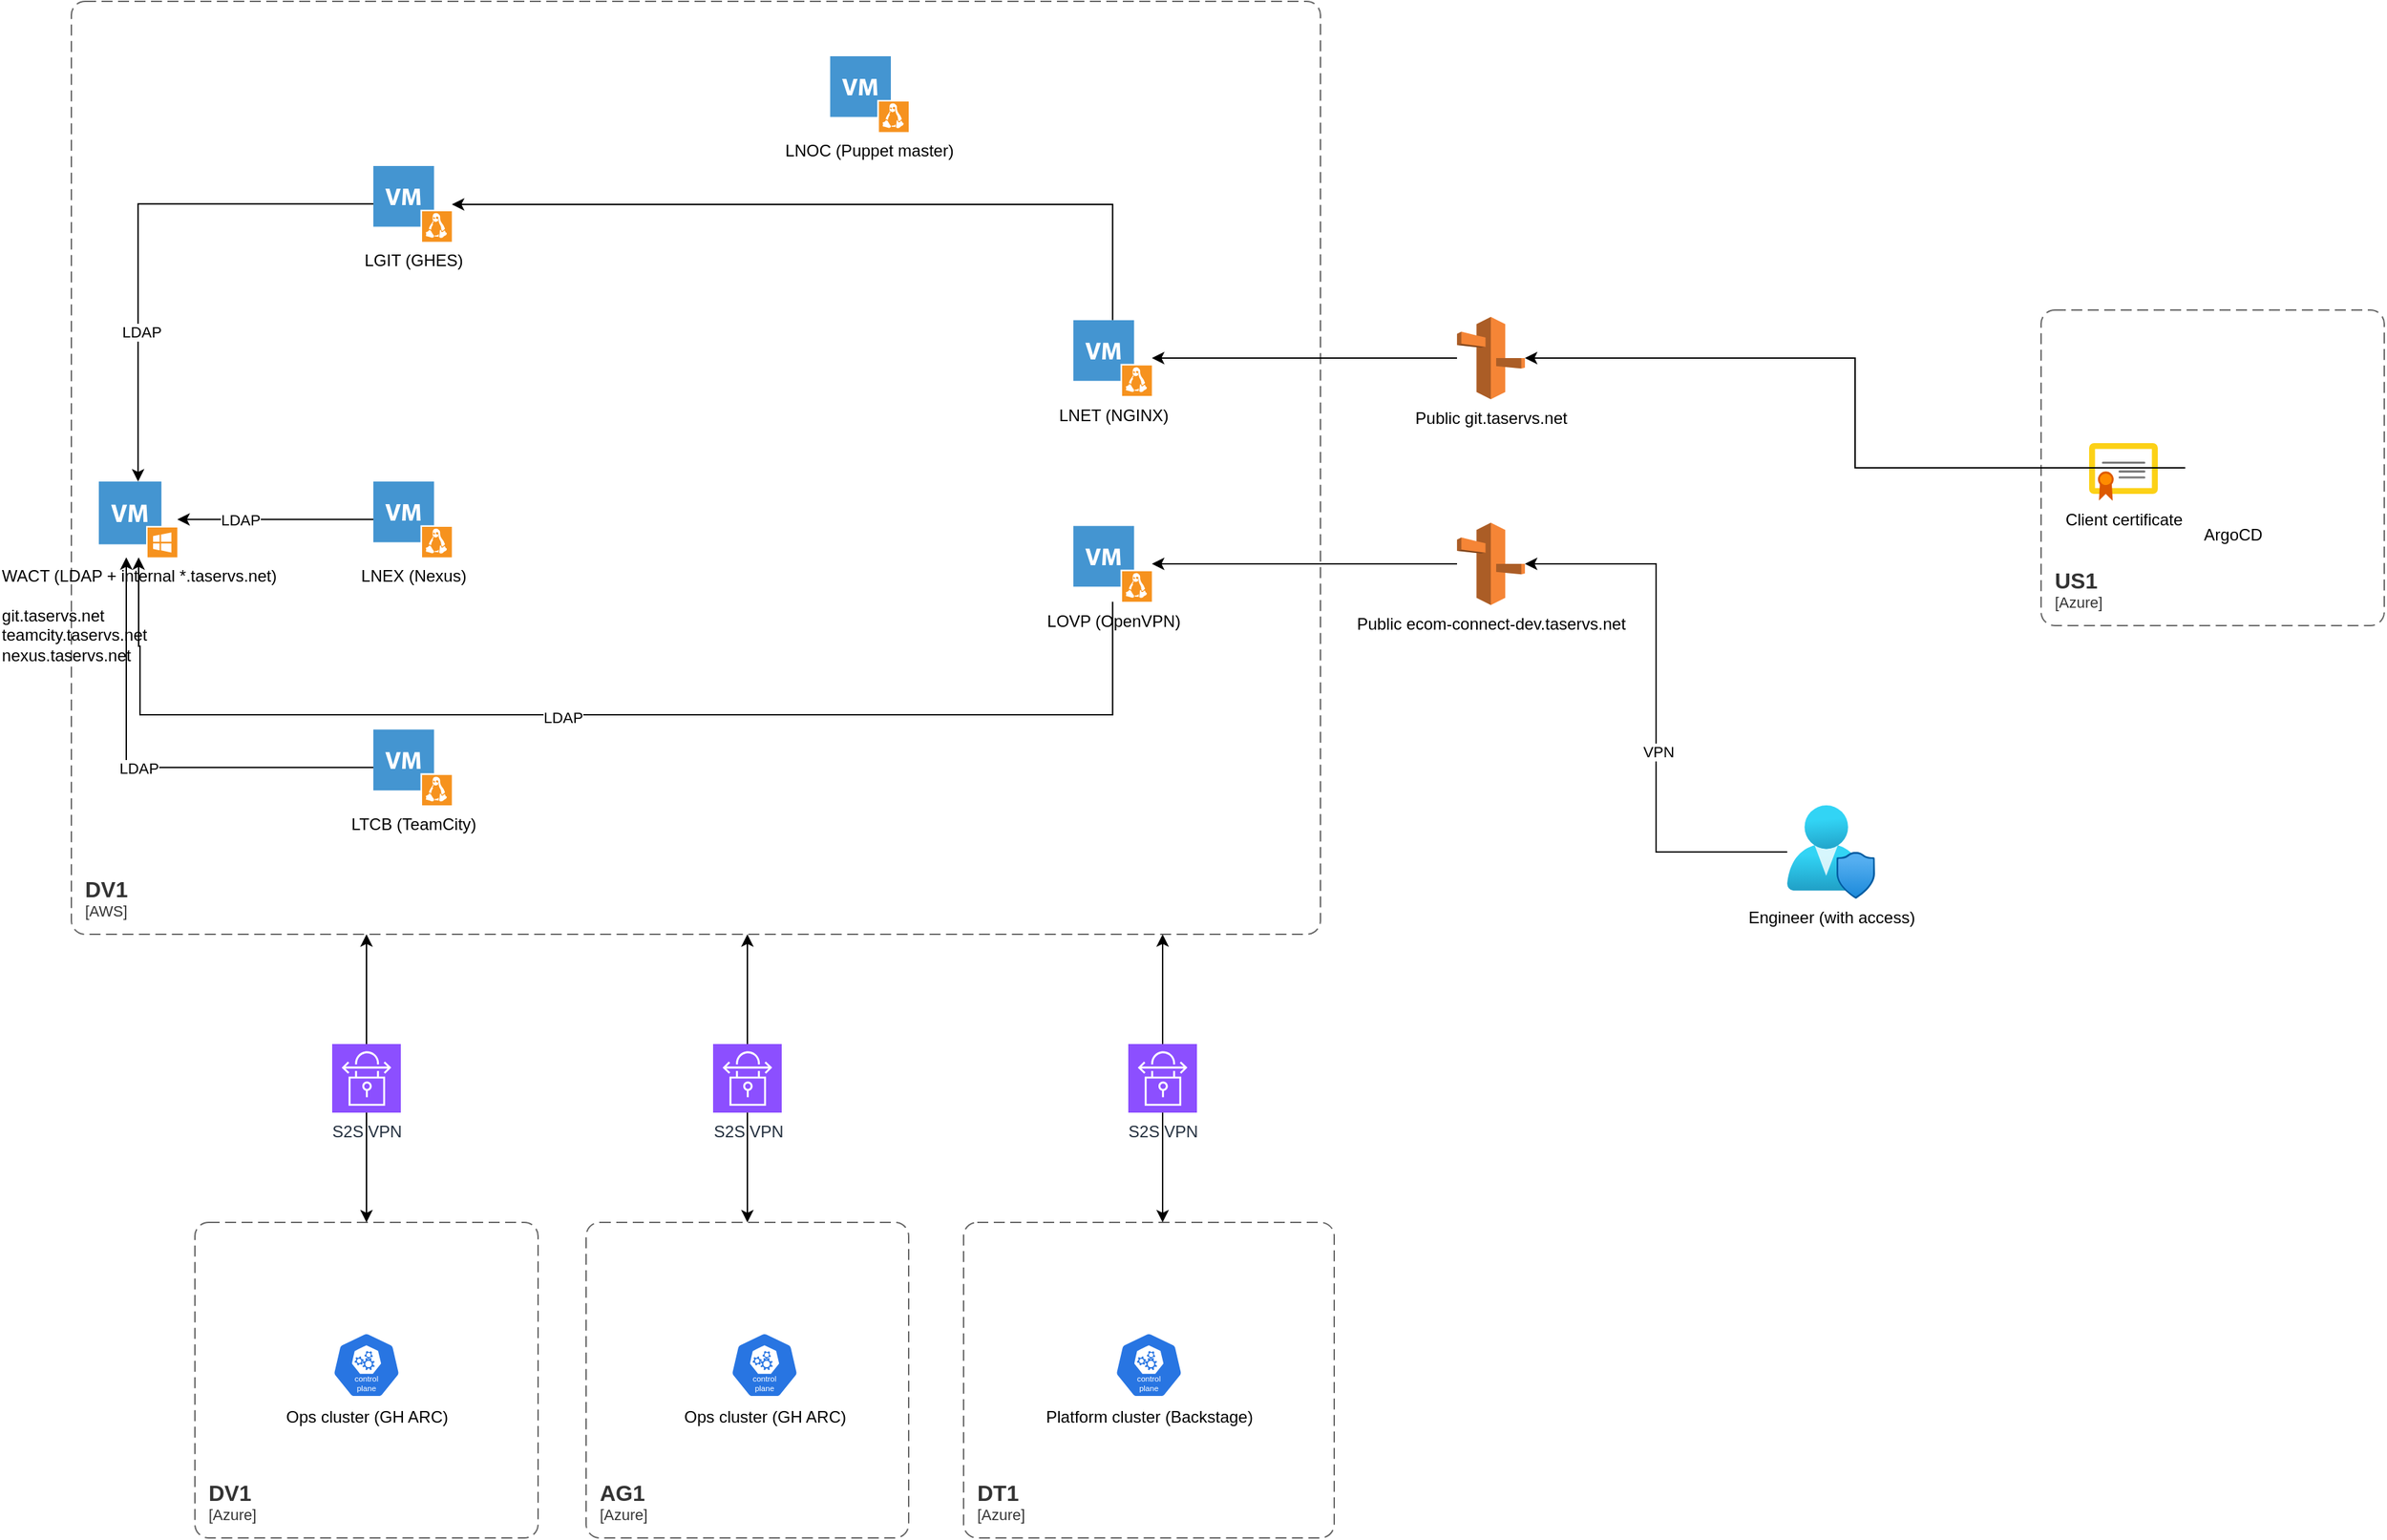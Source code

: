 <mxfile version="26.1.0">
  <diagram name="Page-1" id="5gHTe7L51xCgyEdPg6Vv">
    <mxGraphModel dx="2682" dy="2308" grid="1" gridSize="10" guides="1" tooltips="1" connect="1" arrows="1" fold="1" page="1" pageScale="1" pageWidth="850" pageHeight="1100" math="0" shadow="0">
      <root>
        <mxCell id="0" />
        <mxCell id="1" parent="0" />
        <object placeholders="1" c4Name="DV1" c4Type="SystemScopeBoundary" c4Application="AWS" label="&lt;font style=&quot;font-size: 16px&quot;&gt;&lt;b&gt;&lt;div style=&quot;text-align: left&quot;&gt;%c4Name%&lt;/div&gt;&lt;/b&gt;&lt;/font&gt;&lt;div style=&quot;text-align: left&quot;&gt;[%c4Application%]&lt;/div&gt;" id="JPQwxbyP2aDbhnjHrj1Q-3">
          <mxCell style="rounded=1;fontSize=11;whiteSpace=wrap;html=1;dashed=1;arcSize=20;fillColor=none;strokeColor=#666666;fontColor=#333333;labelBackgroundColor=none;align=left;verticalAlign=bottom;labelBorderColor=none;spacingTop=0;spacing=10;dashPattern=8 4;metaEdit=1;rotatable=0;perimeter=rectanglePerimeter;noLabel=0;labelPadding=0;allowArrows=0;connectable=0;expand=0;recursiveResize=0;editable=1;pointerEvents=0;absoluteArcSize=1;points=[[0.25,0,0],[0.5,0,0],[0.75,0,0],[1,0.25,0],[1,0.5,0],[1,0.75,0],[0.75,1,0],[0.5,1,0],[0.25,1,0],[0,0.75,0],[0,0.5,0],[0,0.25,0]];" vertex="1" parent="1">
            <mxGeometry x="-160" y="-70" width="910" height="680" as="geometry" />
          </mxCell>
        </object>
        <mxCell id="JPQwxbyP2aDbhnjHrj1Q-35" style="edgeStyle=orthogonalEdgeStyle;rounded=0;orthogonalLoop=1;jettySize=auto;html=1;" edge="1" parent="1" source="JPQwxbyP2aDbhnjHrj1Q-6" target="JPQwxbyP2aDbhnjHrj1Q-10">
          <mxGeometry relative="1" as="geometry">
            <Array as="points">
              <mxPoint x="599" y="78" />
            </Array>
          </mxGeometry>
        </mxCell>
        <mxCell id="JPQwxbyP2aDbhnjHrj1Q-6" value="LNET (NGINX)" style="shadow=0;dashed=0;html=1;strokeColor=none;fillColor=#4495D1;labelPosition=center;verticalLabelPosition=bottom;verticalAlign=top;align=center;outlineConnect=0;shape=mxgraph.veeam.vm_linux;" vertex="1" parent="1">
          <mxGeometry x="570" y="162.4" width="57.2" height="55.2" as="geometry" />
        </mxCell>
        <mxCell id="JPQwxbyP2aDbhnjHrj1Q-7" value="&lt;div&gt;WACT (LDAP + internal *.taservs.net)&lt;/div&gt;&lt;div&gt;&lt;br&gt;&lt;/div&gt;&lt;div align=&quot;left&quot;&gt;git.taservs.net&lt;/div&gt;&lt;div align=&quot;left&quot;&gt;teamcity.taservs.net&lt;/div&gt;&lt;div align=&quot;left&quot;&gt;nexus.taservs.net&lt;/div&gt;" style="shadow=0;dashed=0;html=1;strokeColor=none;fillColor=#4495D1;labelPosition=center;verticalLabelPosition=bottom;verticalAlign=top;align=center;outlineConnect=0;shape=mxgraph.veeam.vm_windows;" vertex="1" parent="1">
          <mxGeometry x="-140" y="280.0" width="57.2" height="55.2" as="geometry" />
        </mxCell>
        <mxCell id="JPQwxbyP2aDbhnjHrj1Q-60" style="edgeStyle=orthogonalEdgeStyle;rounded=0;orthogonalLoop=1;jettySize=auto;html=1;" edge="1" parent="1" source="JPQwxbyP2aDbhnjHrj1Q-8" target="JPQwxbyP2aDbhnjHrj1Q-7">
          <mxGeometry relative="1" as="geometry">
            <mxPoint x="60" y="380" as="targetPoint" />
            <Array as="points">
              <mxPoint x="599" y="450" />
              <mxPoint x="-110" y="450" />
              <mxPoint x="-110" y="400" />
              <mxPoint x="-111" y="400" />
            </Array>
          </mxGeometry>
        </mxCell>
        <mxCell id="JPQwxbyP2aDbhnjHrj1Q-61" value="&lt;div&gt;LDAP&lt;/div&gt;" style="edgeLabel;html=1;align=center;verticalAlign=middle;resizable=0;points=[];" vertex="1" connectable="0" parent="JPQwxbyP2aDbhnjHrj1Q-60">
          <mxGeometry x="0.065" y="2" relative="1" as="geometry">
            <mxPoint as="offset" />
          </mxGeometry>
        </mxCell>
        <mxCell id="JPQwxbyP2aDbhnjHrj1Q-8" value="LOVP (OpenVPN)" style="shadow=0;dashed=0;html=1;strokeColor=none;fillColor=#4495D1;labelPosition=center;verticalLabelPosition=bottom;verticalAlign=top;align=center;outlineConnect=0;shape=mxgraph.veeam.vm_linux;" vertex="1" parent="1">
          <mxGeometry x="570" y="312.4" width="57.2" height="55.2" as="geometry" />
        </mxCell>
        <mxCell id="JPQwxbyP2aDbhnjHrj1Q-55" style="edgeStyle=orthogonalEdgeStyle;rounded=0;orthogonalLoop=1;jettySize=auto;html=1;" edge="1" parent="1" source="JPQwxbyP2aDbhnjHrj1Q-9" target="JPQwxbyP2aDbhnjHrj1Q-7">
          <mxGeometry relative="1" as="geometry">
            <Array as="points">
              <mxPoint x="-120" y="488" />
            </Array>
          </mxGeometry>
        </mxCell>
        <mxCell id="JPQwxbyP2aDbhnjHrj1Q-56" value="LDAP" style="edgeLabel;html=1;align=center;verticalAlign=middle;resizable=0;points=[];" vertex="1" connectable="0" parent="JPQwxbyP2aDbhnjHrj1Q-55">
          <mxGeometry x="0.028" relative="1" as="geometry">
            <mxPoint as="offset" />
          </mxGeometry>
        </mxCell>
        <mxCell id="JPQwxbyP2aDbhnjHrj1Q-9" value="LTCB (TeamCity)" style="shadow=0;dashed=0;html=1;strokeColor=none;fillColor=#4495D1;labelPosition=center;verticalLabelPosition=bottom;verticalAlign=top;align=center;outlineConnect=0;shape=mxgraph.veeam.vm_linux;" vertex="1" parent="1">
          <mxGeometry x="60" y="460.8" width="57.2" height="55.2" as="geometry" />
        </mxCell>
        <mxCell id="JPQwxbyP2aDbhnjHrj1Q-54" style="edgeStyle=orthogonalEdgeStyle;rounded=0;orthogonalLoop=1;jettySize=auto;html=1;" edge="1" parent="1" source="JPQwxbyP2aDbhnjHrj1Q-10" target="JPQwxbyP2aDbhnjHrj1Q-7">
          <mxGeometry relative="1" as="geometry">
            <mxPoint x="-50" y="280" as="targetPoint" />
          </mxGeometry>
        </mxCell>
        <mxCell id="JPQwxbyP2aDbhnjHrj1Q-57" value="LDAP" style="edgeLabel;html=1;align=center;verticalAlign=middle;resizable=0;points=[];" vertex="1" connectable="0" parent="JPQwxbyP2aDbhnjHrj1Q-54">
          <mxGeometry x="0.416" y="2" relative="1" as="geometry">
            <mxPoint as="offset" />
          </mxGeometry>
        </mxCell>
        <mxCell id="JPQwxbyP2aDbhnjHrj1Q-10" value="LGIT (GHES)" style="shadow=0;dashed=0;html=1;strokeColor=none;fillColor=#4495D1;labelPosition=center;verticalLabelPosition=bottom;verticalAlign=top;align=center;outlineConnect=0;shape=mxgraph.veeam.vm_linux;" vertex="1" parent="1">
          <mxGeometry x="60.0" y="50.0" width="57.2" height="55.2" as="geometry" />
        </mxCell>
        <mxCell id="JPQwxbyP2aDbhnjHrj1Q-11" value="LNOC (Puppet master)" style="shadow=0;dashed=0;html=1;strokeColor=none;fillColor=#4495D1;labelPosition=center;verticalLabelPosition=bottom;verticalAlign=top;align=center;outlineConnect=0;shape=mxgraph.veeam.vm_linux;" vertex="1" parent="1">
          <mxGeometry x="392.8" y="-30" width="57.2" height="55.2" as="geometry" />
        </mxCell>
        <mxCell id="JPQwxbyP2aDbhnjHrj1Q-58" style="edgeStyle=orthogonalEdgeStyle;rounded=0;orthogonalLoop=1;jettySize=auto;html=1;" edge="1" parent="1" source="JPQwxbyP2aDbhnjHrj1Q-12" target="JPQwxbyP2aDbhnjHrj1Q-7">
          <mxGeometry relative="1" as="geometry" />
        </mxCell>
        <mxCell id="JPQwxbyP2aDbhnjHrj1Q-59" value="LDAP" style="edgeLabel;html=1;align=center;verticalAlign=middle;resizable=0;points=[];" vertex="1" connectable="0" parent="JPQwxbyP2aDbhnjHrj1Q-58">
          <mxGeometry x="0.358" relative="1" as="geometry">
            <mxPoint as="offset" />
          </mxGeometry>
        </mxCell>
        <mxCell id="JPQwxbyP2aDbhnjHrj1Q-12" value="LNEX (Nexus)" style="shadow=0;dashed=0;html=1;strokeColor=none;fillColor=#4495D1;labelPosition=center;verticalLabelPosition=bottom;verticalAlign=top;align=center;outlineConnect=0;shape=mxgraph.veeam.vm_linux;" vertex="1" parent="1">
          <mxGeometry x="60.0" y="280" width="57.2" height="55.2" as="geometry" />
        </mxCell>
        <object placeholders="1" c4Name="AG1" c4Type="SystemScopeBoundary" c4Application="Azure" label="&lt;font style=&quot;font-size: 16px&quot;&gt;&lt;b&gt;&lt;div style=&quot;text-align: left&quot;&gt;%c4Name%&lt;/div&gt;&lt;/b&gt;&lt;/font&gt;&lt;div style=&quot;text-align: left&quot;&gt;[%c4Application%]&lt;/div&gt;" id="JPQwxbyP2aDbhnjHrj1Q-13">
          <mxCell style="rounded=1;fontSize=11;whiteSpace=wrap;html=1;dashed=1;arcSize=20;fillColor=none;strokeColor=#666666;fontColor=#333333;labelBackgroundColor=none;align=left;verticalAlign=bottom;labelBorderColor=none;spacingTop=0;spacing=10;dashPattern=8 4;metaEdit=1;rotatable=0;perimeter=rectanglePerimeter;noLabel=0;labelPadding=0;allowArrows=0;connectable=0;expand=0;recursiveResize=0;editable=1;pointerEvents=0;absoluteArcSize=1;points=[[0.25,0,0],[0.5,0,0],[0.75,0,0],[1,0.25,0],[1,0.5,0],[1,0.75,0],[0.75,1,0],[0.5,1,0],[0.25,1,0],[0,0.75,0],[0,0.5,0],[0,0.25,0]];" vertex="1" parent="1">
            <mxGeometry x="215" y="820" width="235" height="230" as="geometry" />
          </mxCell>
        </object>
        <object placeholders="1" c4Name="DT1" c4Type="SystemScopeBoundary" c4Application="Azure" label="&lt;font style=&quot;font-size: 16px&quot;&gt;&lt;b&gt;&lt;div style=&quot;text-align: left&quot;&gt;%c4Name%&lt;/div&gt;&lt;/b&gt;&lt;/font&gt;&lt;div style=&quot;text-align: left&quot;&gt;[%c4Application%]&lt;/div&gt;" id="JPQwxbyP2aDbhnjHrj1Q-14">
          <mxCell style="rounded=1;fontSize=11;whiteSpace=wrap;html=1;dashed=1;arcSize=20;fillColor=none;strokeColor=#666666;fontColor=#333333;labelBackgroundColor=none;align=left;verticalAlign=bottom;labelBorderColor=none;spacingTop=0;spacing=10;dashPattern=8 4;metaEdit=1;rotatable=0;perimeter=rectanglePerimeter;noLabel=0;labelPadding=0;allowArrows=0;connectable=0;expand=0;recursiveResize=0;editable=1;pointerEvents=0;absoluteArcSize=1;points=[[0.25,0,0],[0.5,0,0],[0.75,0,0],[1,0.25,0],[1,0.5,0],[1,0.75,0],[0.75,1,0],[0.5,1,0],[0.25,1,0],[0,0.75,0],[0,0.5,0],[0,0.25,0]];" vertex="1" parent="1">
            <mxGeometry x="490" y="820" width="270" height="230" as="geometry" />
          </mxCell>
        </object>
        <object placeholders="1" c4Name="DV1" c4Type="SystemScopeBoundary" c4Application="Azure" label="&lt;font style=&quot;font-size: 16px&quot;&gt;&lt;b&gt;&lt;div style=&quot;text-align: left&quot;&gt;%c4Name%&lt;/div&gt;&lt;/b&gt;&lt;/font&gt;&lt;div style=&quot;text-align: left&quot;&gt;[%c4Application%]&lt;/div&gt;" id="JPQwxbyP2aDbhnjHrj1Q-15">
          <mxCell style="rounded=1;fontSize=11;whiteSpace=wrap;html=1;dashed=1;arcSize=20;fillColor=none;strokeColor=#666666;fontColor=#333333;labelBackgroundColor=none;align=left;verticalAlign=bottom;labelBorderColor=none;spacingTop=0;spacing=10;dashPattern=8 4;metaEdit=1;rotatable=0;perimeter=rectanglePerimeter;noLabel=0;labelPadding=0;allowArrows=0;connectable=0;expand=0;recursiveResize=0;editable=1;pointerEvents=0;absoluteArcSize=1;points=[[0.25,0,0],[0.5,0,0],[0.75,0,0],[1,0.25,0],[1,0.5,0],[1,0.75,0],[0.75,1,0],[0.5,1,0],[0.25,1,0],[0,0.75,0],[0,0.5,0],[0,0.25,0]];" vertex="1" parent="1">
            <mxGeometry x="-70" y="820" width="250" height="230" as="geometry" />
          </mxCell>
        </object>
        <mxCell id="JPQwxbyP2aDbhnjHrj1Q-22" style="edgeStyle=orthogonalEdgeStyle;rounded=0;orthogonalLoop=1;jettySize=auto;html=1;exitX=0.5;exitY=0;exitDx=0;exitDy=0;exitPerimeter=0;" edge="1" parent="1" source="JPQwxbyP2aDbhnjHrj1Q-16">
          <mxGeometry relative="1" as="geometry">
            <mxPoint x="55" y="610" as="targetPoint" />
          </mxGeometry>
        </mxCell>
        <mxCell id="JPQwxbyP2aDbhnjHrj1Q-24" style="edgeStyle=orthogonalEdgeStyle;rounded=0;orthogonalLoop=1;jettySize=auto;html=1;" edge="1" parent="1" source="JPQwxbyP2aDbhnjHrj1Q-16">
          <mxGeometry relative="1" as="geometry">
            <mxPoint x="55" y="820" as="targetPoint" />
          </mxGeometry>
        </mxCell>
        <mxCell id="JPQwxbyP2aDbhnjHrj1Q-16" value="S2S VPN" style="sketch=0;points=[[0,0,0],[0.25,0,0],[0.5,0,0],[0.75,0,0],[1,0,0],[0,1,0],[0.25,1,0],[0.5,1,0],[0.75,1,0],[1,1,0],[0,0.25,0],[0,0.5,0],[0,0.75,0],[1,0.25,0],[1,0.5,0],[1,0.75,0]];outlineConnect=0;fontColor=#232F3E;fillColor=#8C4FFF;strokeColor=#ffffff;dashed=0;verticalLabelPosition=bottom;verticalAlign=top;align=center;html=1;fontSize=12;fontStyle=0;aspect=fixed;shape=mxgraph.aws4.resourceIcon;resIcon=mxgraph.aws4.site_to_site_vpn;" vertex="1" parent="1">
          <mxGeometry x="30" y="690" width="50" height="50" as="geometry" />
        </mxCell>
        <mxCell id="JPQwxbyP2aDbhnjHrj1Q-25" style="edgeStyle=orthogonalEdgeStyle;rounded=0;orthogonalLoop=1;jettySize=auto;html=1;" edge="1" parent="1" source="JPQwxbyP2aDbhnjHrj1Q-17">
          <mxGeometry relative="1" as="geometry">
            <mxPoint x="332.5" y="610" as="targetPoint" />
          </mxGeometry>
        </mxCell>
        <mxCell id="JPQwxbyP2aDbhnjHrj1Q-26" style="edgeStyle=orthogonalEdgeStyle;rounded=0;orthogonalLoop=1;jettySize=auto;html=1;" edge="1" parent="1" source="JPQwxbyP2aDbhnjHrj1Q-17">
          <mxGeometry relative="1" as="geometry">
            <mxPoint x="332.5" y="820" as="targetPoint" />
          </mxGeometry>
        </mxCell>
        <mxCell id="JPQwxbyP2aDbhnjHrj1Q-17" value="S2S VPN" style="sketch=0;points=[[0,0,0],[0.25,0,0],[0.5,0,0],[0.75,0,0],[1,0,0],[0,1,0],[0.25,1,0],[0.5,1,0],[0.75,1,0],[1,1,0],[0,0.25,0],[0,0.5,0],[0,0.75,0],[1,0.25,0],[1,0.5,0],[1,0.75,0]];outlineConnect=0;fontColor=#232F3E;fillColor=#8C4FFF;strokeColor=#ffffff;dashed=0;verticalLabelPosition=bottom;verticalAlign=top;align=center;html=1;fontSize=12;fontStyle=0;aspect=fixed;shape=mxgraph.aws4.resourceIcon;resIcon=mxgraph.aws4.site_to_site_vpn;" vertex="1" parent="1">
          <mxGeometry x="307.5" y="690" width="50" height="50" as="geometry" />
        </mxCell>
        <mxCell id="JPQwxbyP2aDbhnjHrj1Q-27" style="edgeStyle=orthogonalEdgeStyle;rounded=0;orthogonalLoop=1;jettySize=auto;html=1;" edge="1" parent="1" source="JPQwxbyP2aDbhnjHrj1Q-18">
          <mxGeometry relative="1" as="geometry">
            <mxPoint x="635" y="610" as="targetPoint" />
          </mxGeometry>
        </mxCell>
        <mxCell id="JPQwxbyP2aDbhnjHrj1Q-28" style="edgeStyle=orthogonalEdgeStyle;rounded=0;orthogonalLoop=1;jettySize=auto;html=1;" edge="1" parent="1" source="JPQwxbyP2aDbhnjHrj1Q-18">
          <mxGeometry relative="1" as="geometry">
            <mxPoint x="635" y="820" as="targetPoint" />
          </mxGeometry>
        </mxCell>
        <mxCell id="JPQwxbyP2aDbhnjHrj1Q-18" value="S2S VPN" style="sketch=0;points=[[0,0,0],[0.25,0,0],[0.5,0,0],[0.75,0,0],[1,0,0],[0,1,0],[0.25,1,0],[0.5,1,0],[0.75,1,0],[1,1,0],[0,0.25,0],[0,0.5,0],[0,0.75,0],[1,0.25,0],[1,0.5,0],[1,0.75,0]];outlineConnect=0;fontColor=#232F3E;fillColor=#8C4FFF;strokeColor=#ffffff;dashed=0;verticalLabelPosition=bottom;verticalAlign=top;align=center;html=1;fontSize=12;fontStyle=0;aspect=fixed;shape=mxgraph.aws4.resourceIcon;resIcon=mxgraph.aws4.site_to_site_vpn;" vertex="1" parent="1">
          <mxGeometry x="610" y="690" width="50" height="50" as="geometry" />
        </mxCell>
        <mxCell id="JPQwxbyP2aDbhnjHrj1Q-19" value="Ops cluster (GH ARC)" style="aspect=fixed;sketch=0;html=1;dashed=0;whitespace=wrap;verticalLabelPosition=bottom;verticalAlign=top;fillColor=#2875E2;strokeColor=#ffffff;points=[[0.005,0.63,0],[0.1,0.2,0],[0.9,0.2,0],[0.5,0,0],[0.995,0.63,0],[0.72,0.99,0],[0.5,1,0],[0.28,0.99,0]];shape=mxgraph.kubernetes.icon2;kubernetesLabel=1;prIcon=control_plane" vertex="1" parent="1">
          <mxGeometry x="30" y="900" width="50" height="48" as="geometry" />
        </mxCell>
        <mxCell id="JPQwxbyP2aDbhnjHrj1Q-20" value="Ops cluster (GH ARC)" style="aspect=fixed;sketch=0;html=1;dashed=0;whitespace=wrap;verticalLabelPosition=bottom;verticalAlign=top;fillColor=#2875E2;strokeColor=#ffffff;points=[[0.005,0.63,0],[0.1,0.2,0],[0.9,0.2,0],[0.5,0,0],[0.995,0.63,0],[0.72,0.99,0],[0.5,1,0],[0.28,0.99,0]];shape=mxgraph.kubernetes.icon2;kubernetesLabel=1;prIcon=control_plane" vertex="1" parent="1">
          <mxGeometry x="320" y="900" width="50" height="48" as="geometry" />
        </mxCell>
        <mxCell id="JPQwxbyP2aDbhnjHrj1Q-21" value="Platform cluster (Backstage)" style="aspect=fixed;sketch=0;html=1;dashed=0;whitespace=wrap;verticalLabelPosition=bottom;verticalAlign=top;fillColor=#2875E2;strokeColor=#ffffff;points=[[0.005,0.63,0],[0.1,0.2,0],[0.9,0.2,0],[0.5,0,0],[0.995,0.63,0],[0.72,0.99,0],[0.5,1,0],[0.28,0.99,0]];shape=mxgraph.kubernetes.icon2;kubernetesLabel=1;prIcon=control_plane" vertex="1" parent="1">
          <mxGeometry x="600" y="900" width="50" height="48" as="geometry" />
        </mxCell>
        <mxCell id="JPQwxbyP2aDbhnjHrj1Q-34" style="edgeStyle=orthogonalEdgeStyle;rounded=0;orthogonalLoop=1;jettySize=auto;html=1;" edge="1" parent="1" source="JPQwxbyP2aDbhnjHrj1Q-31" target="JPQwxbyP2aDbhnjHrj1Q-6">
          <mxGeometry relative="1" as="geometry" />
        </mxCell>
        <mxCell id="JPQwxbyP2aDbhnjHrj1Q-31" value="&lt;div&gt;Public git.taservs.net&lt;/div&gt;" style="outlineConnect=0;dashed=0;verticalLabelPosition=bottom;verticalAlign=top;align=center;html=1;shape=mxgraph.aws3.route_53;fillColor=#F58536;gradientColor=none;" vertex="1" parent="1">
          <mxGeometry x="849.47" y="160" width="49.47" height="60" as="geometry" />
        </mxCell>
        <mxCell id="JPQwxbyP2aDbhnjHrj1Q-33" style="edgeStyle=orthogonalEdgeStyle;rounded=0;orthogonalLoop=1;jettySize=auto;html=1;" edge="1" parent="1" source="JPQwxbyP2aDbhnjHrj1Q-32" target="JPQwxbyP2aDbhnjHrj1Q-8">
          <mxGeometry relative="1" as="geometry" />
        </mxCell>
        <mxCell id="JPQwxbyP2aDbhnjHrj1Q-32" value="Public ecom-connect-dev.taservs.net" style="outlineConnect=0;dashed=0;verticalLabelPosition=bottom;verticalAlign=top;align=center;html=1;shape=mxgraph.aws3.route_53;fillColor=#F58536;gradientColor=none;" vertex="1" parent="1">
          <mxGeometry x="849.47" y="310" width="49.47" height="60" as="geometry" />
        </mxCell>
        <object placeholders="1" c4Name="US1" c4Type="SystemScopeBoundary" c4Application="Azure" label="&lt;font style=&quot;font-size: 16px&quot;&gt;&lt;b&gt;&lt;div style=&quot;text-align: left&quot;&gt;%c4Name%&lt;/div&gt;&lt;/b&gt;&lt;/font&gt;&lt;div style=&quot;text-align: left&quot;&gt;[%c4Application%]&lt;/div&gt;" id="JPQwxbyP2aDbhnjHrj1Q-36">
          <mxCell style="rounded=1;fontSize=11;whiteSpace=wrap;html=1;dashed=1;arcSize=20;fillColor=none;strokeColor=#666666;fontColor=#333333;labelBackgroundColor=none;align=left;verticalAlign=bottom;labelBorderColor=none;spacingTop=0;spacing=10;dashPattern=8 4;metaEdit=1;rotatable=0;perimeter=rectanglePerimeter;noLabel=0;labelPadding=0;allowArrows=0;connectable=0;expand=0;recursiveResize=0;editable=1;pointerEvents=0;absoluteArcSize=1;points=[[0.25,0,0],[0.5,0,0],[0.75,0,0],[1,0.25,0],[1,0.5,0],[1,0.75,0],[0.75,1,0],[0.5,1,0],[0.25,1,0],[0,0.75,0],[0,0.5,0],[0,0.25,0]];" vertex="1" parent="1">
            <mxGeometry x="1275" y="155" width="250" height="230" as="geometry" />
          </mxCell>
        </object>
        <mxCell id="JPQwxbyP2aDbhnjHrj1Q-41" value="Client certificate" style="image;sketch=0;aspect=fixed;html=1;points=[];align=center;fontSize=12;image=img/lib/mscae/Certificate.svg;" vertex="1" parent="1">
          <mxGeometry x="1310" y="252" width="50" height="42" as="geometry" />
        </mxCell>
        <mxCell id="JPQwxbyP2aDbhnjHrj1Q-43" style="edgeStyle=orthogonalEdgeStyle;rounded=0;orthogonalLoop=1;jettySize=auto;html=1;entryX=1;entryY=0.5;entryDx=0;entryDy=0;entryPerimeter=0;exitX=0;exitY=0.5;exitDx=0;exitDy=0;" edge="1" parent="1" source="JPQwxbyP2aDbhnjHrj1Q-62" target="JPQwxbyP2aDbhnjHrj1Q-31">
          <mxGeometry relative="1" as="geometry">
            <mxPoint x="1375" y="270" as="sourcePoint" />
          </mxGeometry>
        </mxCell>
        <mxCell id="JPQwxbyP2aDbhnjHrj1Q-44" value="Engineer (with access)" style="image;aspect=fixed;html=1;points=[];align=center;fontSize=12;image=img/lib/azure2/management_governance/User_Privacy.svg;" vertex="1" parent="1">
          <mxGeometry x="1090" y="516" width="64" height="68" as="geometry" />
        </mxCell>
        <mxCell id="JPQwxbyP2aDbhnjHrj1Q-45" style="edgeStyle=orthogonalEdgeStyle;rounded=0;orthogonalLoop=1;jettySize=auto;html=1;entryX=1;entryY=0.5;entryDx=0;entryDy=0;entryPerimeter=0;" edge="1" parent="1" source="JPQwxbyP2aDbhnjHrj1Q-44" target="JPQwxbyP2aDbhnjHrj1Q-32">
          <mxGeometry relative="1" as="geometry" />
        </mxCell>
        <mxCell id="JPQwxbyP2aDbhnjHrj1Q-49" value="VPN" style="edgeLabel;html=1;align=center;verticalAlign=middle;resizable=0;points=[];" vertex="1" connectable="0" parent="JPQwxbyP2aDbhnjHrj1Q-45">
          <mxGeometry x="-0.155" relative="1" as="geometry">
            <mxPoint x="1" y="1" as="offset" />
          </mxGeometry>
        </mxCell>
        <mxCell id="JPQwxbyP2aDbhnjHrj1Q-62" value="ArgoCD" style="shape=image;verticalLabelPosition=bottom;labelBackgroundColor=default;verticalAlign=top;aspect=fixed;imageAspect=0;image=https://icon.icepanel.io/Technology/svg/Argo-CD.svg;" vertex="1" parent="1">
          <mxGeometry x="1380" y="235" width="70" height="70" as="geometry" />
        </mxCell>
      </root>
    </mxGraphModel>
  </diagram>
</mxfile>
